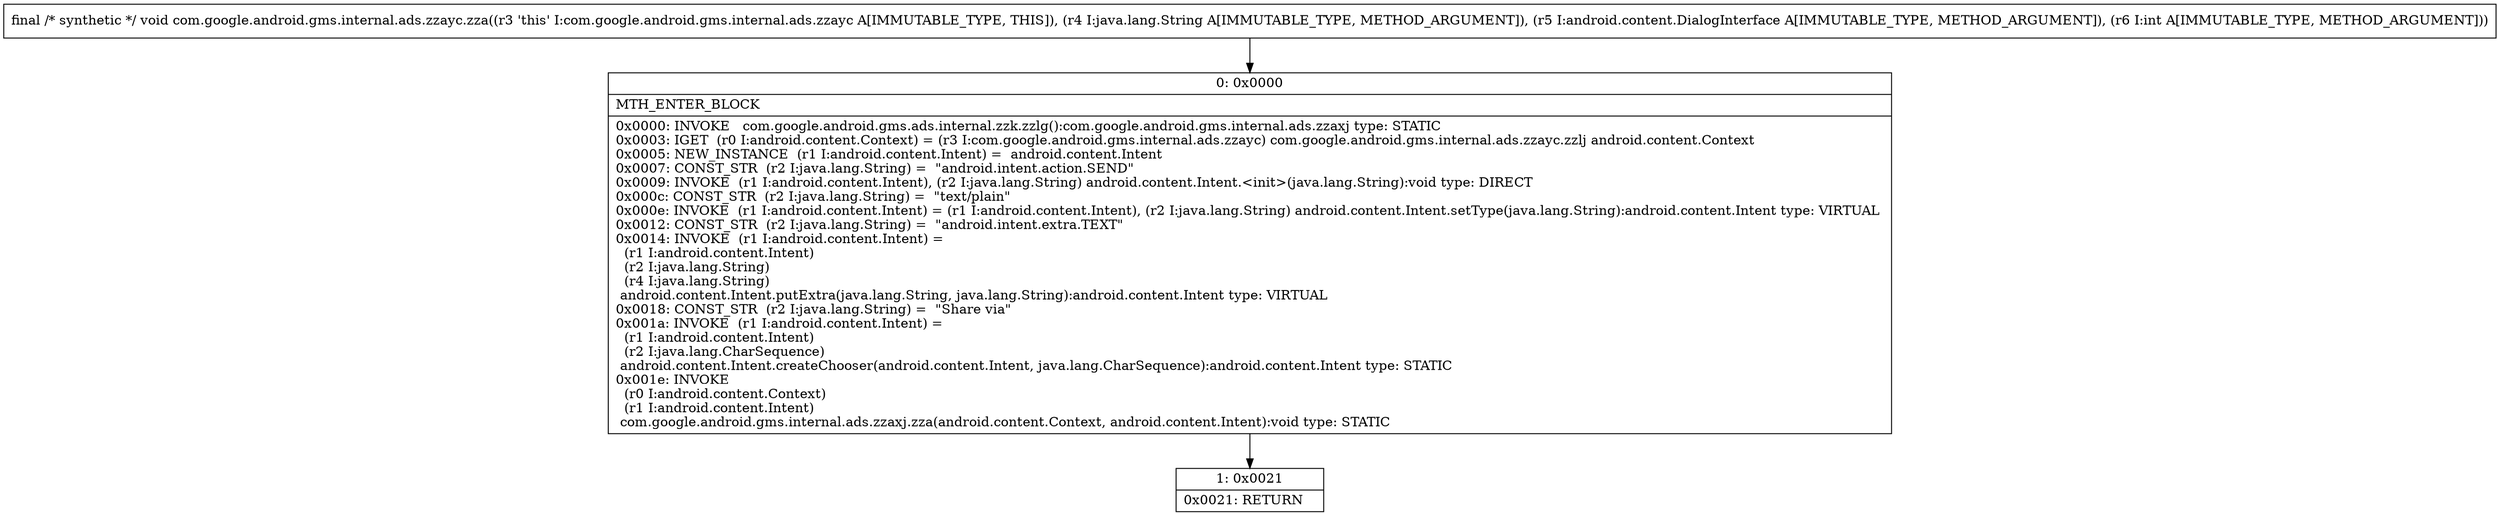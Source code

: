 digraph "CFG forcom.google.android.gms.internal.ads.zzayc.zza(Ljava\/lang\/String;Landroid\/content\/DialogInterface;I)V" {
Node_0 [shape=record,label="{0\:\ 0x0000|MTH_ENTER_BLOCK\l|0x0000: INVOKE   com.google.android.gms.ads.internal.zzk.zzlg():com.google.android.gms.internal.ads.zzaxj type: STATIC \l0x0003: IGET  (r0 I:android.content.Context) = (r3 I:com.google.android.gms.internal.ads.zzayc) com.google.android.gms.internal.ads.zzayc.zzlj android.content.Context \l0x0005: NEW_INSTANCE  (r1 I:android.content.Intent) =  android.content.Intent \l0x0007: CONST_STR  (r2 I:java.lang.String) =  \"android.intent.action.SEND\" \l0x0009: INVOKE  (r1 I:android.content.Intent), (r2 I:java.lang.String) android.content.Intent.\<init\>(java.lang.String):void type: DIRECT \l0x000c: CONST_STR  (r2 I:java.lang.String) =  \"text\/plain\" \l0x000e: INVOKE  (r1 I:android.content.Intent) = (r1 I:android.content.Intent), (r2 I:java.lang.String) android.content.Intent.setType(java.lang.String):android.content.Intent type: VIRTUAL \l0x0012: CONST_STR  (r2 I:java.lang.String) =  \"android.intent.extra.TEXT\" \l0x0014: INVOKE  (r1 I:android.content.Intent) = \l  (r1 I:android.content.Intent)\l  (r2 I:java.lang.String)\l  (r4 I:java.lang.String)\l android.content.Intent.putExtra(java.lang.String, java.lang.String):android.content.Intent type: VIRTUAL \l0x0018: CONST_STR  (r2 I:java.lang.String) =  \"Share via\" \l0x001a: INVOKE  (r1 I:android.content.Intent) = \l  (r1 I:android.content.Intent)\l  (r2 I:java.lang.CharSequence)\l android.content.Intent.createChooser(android.content.Intent, java.lang.CharSequence):android.content.Intent type: STATIC \l0x001e: INVOKE  \l  (r0 I:android.content.Context)\l  (r1 I:android.content.Intent)\l com.google.android.gms.internal.ads.zzaxj.zza(android.content.Context, android.content.Intent):void type: STATIC \l}"];
Node_1 [shape=record,label="{1\:\ 0x0021|0x0021: RETURN   \l}"];
MethodNode[shape=record,label="{final \/* synthetic *\/ void com.google.android.gms.internal.ads.zzayc.zza((r3 'this' I:com.google.android.gms.internal.ads.zzayc A[IMMUTABLE_TYPE, THIS]), (r4 I:java.lang.String A[IMMUTABLE_TYPE, METHOD_ARGUMENT]), (r5 I:android.content.DialogInterface A[IMMUTABLE_TYPE, METHOD_ARGUMENT]), (r6 I:int A[IMMUTABLE_TYPE, METHOD_ARGUMENT])) }"];
MethodNode -> Node_0;
Node_0 -> Node_1;
}


